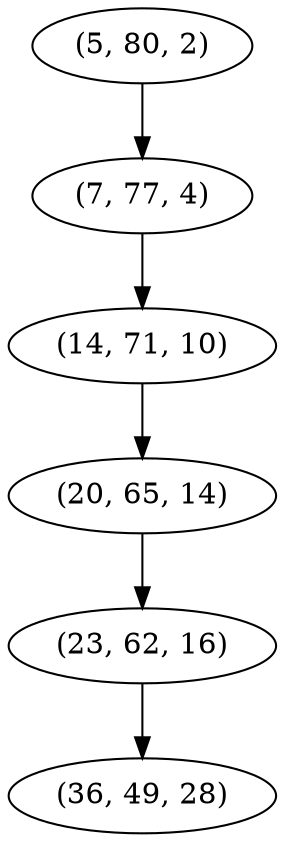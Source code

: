 digraph tree {
    "(5, 80, 2)";
    "(7, 77, 4)";
    "(14, 71, 10)";
    "(20, 65, 14)";
    "(23, 62, 16)";
    "(36, 49, 28)";
    "(5, 80, 2)" -> "(7, 77, 4)";
    "(7, 77, 4)" -> "(14, 71, 10)";
    "(14, 71, 10)" -> "(20, 65, 14)";
    "(20, 65, 14)" -> "(23, 62, 16)";
    "(23, 62, 16)" -> "(36, 49, 28)";
}
